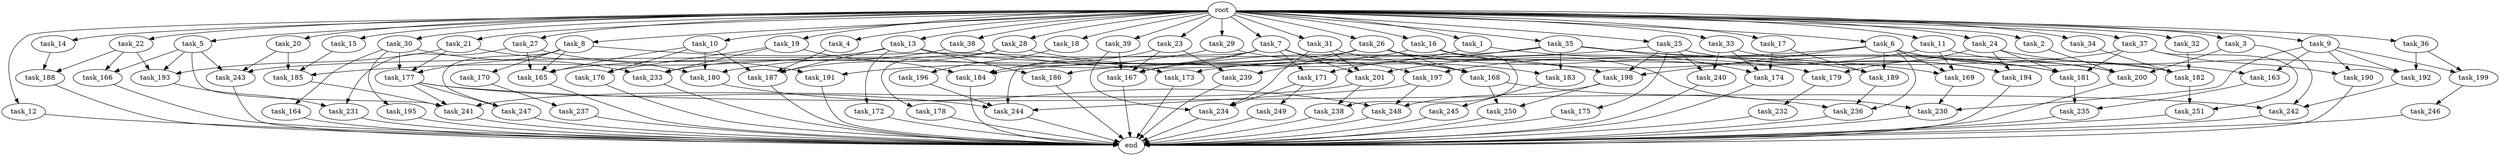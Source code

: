 digraph G {
  root [size="0.000000"];
  task_1 [size="10.240000"];
  task_2 [size="10.240000"];
  task_3 [size="10.240000"];
  task_4 [size="10.240000"];
  task_5 [size="10.240000"];
  task_6 [size="10.240000"];
  task_7 [size="10.240000"];
  task_8 [size="10.240000"];
  task_9 [size="10.240000"];
  task_10 [size="10.240000"];
  task_11 [size="10.240000"];
  task_12 [size="10.240000"];
  task_13 [size="10.240000"];
  task_14 [size="10.240000"];
  task_15 [size="10.240000"];
  task_16 [size="10.240000"];
  task_17 [size="10.240000"];
  task_18 [size="10.240000"];
  task_19 [size="10.240000"];
  task_20 [size="10.240000"];
  task_21 [size="10.240000"];
  task_22 [size="10.240000"];
  task_23 [size="10.240000"];
  task_24 [size="10.240000"];
  task_25 [size="10.240000"];
  task_26 [size="10.240000"];
  task_27 [size="10.240000"];
  task_28 [size="10.240000"];
  task_29 [size="10.240000"];
  task_30 [size="10.240000"];
  task_31 [size="10.240000"];
  task_32 [size="10.240000"];
  task_33 [size="10.240000"];
  task_34 [size="10.240000"];
  task_35 [size="10.240000"];
  task_36 [size="10.240000"];
  task_37 [size="10.240000"];
  task_38 [size="10.240000"];
  task_39 [size="10.240000"];
  task_163 [size="7301444403.200000"];
  task_164 [size="4209067950.080000"];
  task_165 [size="11854109736.960001"];
  task_166 [size="6270652252.160000"];
  task_167 [size="17867063951.360001"];
  task_168 [size="3693671874.560000"];
  task_169 [size="22505628631.040001"];
  task_170 [size="343597383.680000"];
  task_171 [size="14087492730.880001"];
  task_172 [size="6957847019.520000"];
  task_173 [size="8933531975.680000"];
  task_174 [size="19756849561.600002"];
  task_175 [size="5497558138.880000"];
  task_176 [size="14087492730.880001"];
  task_177 [size="13142599925.760000"];
  task_178 [size="773094113.280000"];
  task_179 [size="9105330667.520000"];
  task_180 [size="19327352832.000000"];
  task_181 [size="25512105738.240002"];
  task_182 [size="26371099197.440002"];
  task_183 [size="10737418240.000000"];
  task_184 [size="12369505812.480000"];
  task_185 [size="10393820856.320000"];
  task_186 [size="15547781611.520000"];
  task_187 [size="20529943674.880001"];
  task_188 [size="6270652252.160000"];
  task_189 [size="19756849561.600002"];
  task_190 [size="8933531975.680000"];
  task_191 [size="6270652252.160000"];
  task_192 [size="7645041786.880000"];
  task_193 [size="14860586844.160000"];
  task_194 [size="19413252177.920002"];
  task_195 [size="4209067950.080000"];
  task_196 [size="5497558138.880000"];
  task_197 [size="12455405158.400000"];
  task_198 [size="14602888806.400000"];
  task_199 [size="687194767.360000"];
  task_200 [size="15375982919.680000"];
  task_201 [size="13228499271.680000"];
  task_230 [size="3865470566.400000"];
  task_231 [size="2920577761.280000"];
  task_232 [size="1374389534.720000"];
  task_233 [size="11854109736.960001"];
  task_234 [size="6356551598.080000"];
  task_235 [size="3521873182.720000"];
  task_236 [size="9706626088.960001"];
  task_237 [size="3092376453.120000"];
  task_238 [size="2147483648.000000"];
  task_239 [size="7645041786.880000"];
  task_240 [size="12455405158.400000"];
  task_241 [size="11854109736.960001"];
  task_242 [size="5755256176.640000"];
  task_243 [size="14431090114.559999"];
  task_244 [size="18640158064.639999"];
  task_245 [size="2147483648.000000"];
  task_246 [size="343597383.680000"];
  task_247 [size="4552665333.760000"];
  task_248 [size="4638564679.680000"];
  task_249 [size="4209067950.080000"];
  task_250 [size="3521873182.720000"];
  task_251 [size="11682311045.120001"];
  end [size="0.000000"];

  root -> task_1 [size="1.000000"];
  root -> task_2 [size="1.000000"];
  root -> task_3 [size="1.000000"];
  root -> task_4 [size="1.000000"];
  root -> task_5 [size="1.000000"];
  root -> task_6 [size="1.000000"];
  root -> task_7 [size="1.000000"];
  root -> task_8 [size="1.000000"];
  root -> task_9 [size="1.000000"];
  root -> task_10 [size="1.000000"];
  root -> task_11 [size="1.000000"];
  root -> task_12 [size="1.000000"];
  root -> task_13 [size="1.000000"];
  root -> task_14 [size="1.000000"];
  root -> task_15 [size="1.000000"];
  root -> task_16 [size="1.000000"];
  root -> task_17 [size="1.000000"];
  root -> task_18 [size="1.000000"];
  root -> task_19 [size="1.000000"];
  root -> task_20 [size="1.000000"];
  root -> task_21 [size="1.000000"];
  root -> task_22 [size="1.000000"];
  root -> task_23 [size="1.000000"];
  root -> task_24 [size="1.000000"];
  root -> task_25 [size="1.000000"];
  root -> task_26 [size="1.000000"];
  root -> task_27 [size="1.000000"];
  root -> task_28 [size="1.000000"];
  root -> task_29 [size="1.000000"];
  root -> task_30 [size="1.000000"];
  root -> task_31 [size="1.000000"];
  root -> task_32 [size="1.000000"];
  root -> task_33 [size="1.000000"];
  root -> task_34 [size="1.000000"];
  root -> task_35 [size="1.000000"];
  root -> task_36 [size="1.000000"];
  root -> task_37 [size="1.000000"];
  root -> task_38 [size="1.000000"];
  root -> task_39 [size="1.000000"];
  task_1 -> task_186 [size="838860800.000000"];
  task_1 -> task_189 [size="838860800.000000"];
  task_2 -> task_200 [size="209715200.000000"];
  task_3 -> task_200 [size="75497472.000000"];
  task_3 -> task_242 [size="75497472.000000"];
  task_4 -> task_187 [size="411041792.000000"];
  task_5 -> task_166 [size="536870912.000000"];
  task_5 -> task_193 [size="536870912.000000"];
  task_5 -> task_241 [size="536870912.000000"];
  task_5 -> task_243 [size="536870912.000000"];
  task_6 -> task_163 [size="679477248.000000"];
  task_6 -> task_169 [size="679477248.000000"];
  task_6 -> task_189 [size="679477248.000000"];
  task_6 -> task_198 [size="679477248.000000"];
  task_6 -> task_200 [size="679477248.000000"];
  task_6 -> task_201 [size="679477248.000000"];
  task_6 -> task_236 [size="679477248.000000"];
  task_7 -> task_167 [size="536870912.000000"];
  task_7 -> task_171 [size="536870912.000000"];
  task_7 -> task_191 [size="536870912.000000"];
  task_7 -> task_197 [size="536870912.000000"];
  task_7 -> task_201 [size="536870912.000000"];
  task_7 -> task_244 [size="536870912.000000"];
  task_8 -> task_165 [size="33554432.000000"];
  task_8 -> task_170 [size="33554432.000000"];
  task_8 -> task_173 [size="33554432.000000"];
  task_8 -> task_177 [size="33554432.000000"];
  task_8 -> task_247 [size="33554432.000000"];
  task_9 -> task_163 [size="33554432.000000"];
  task_9 -> task_190 [size="33554432.000000"];
  task_9 -> task_192 [size="33554432.000000"];
  task_9 -> task_199 [size="33554432.000000"];
  task_9 -> task_230 [size="33554432.000000"];
  task_10 -> task_165 [size="838860800.000000"];
  task_10 -> task_176 [size="838860800.000000"];
  task_10 -> task_180 [size="838860800.000000"];
  task_10 -> task_187 [size="838860800.000000"];
  task_11 -> task_169 [size="679477248.000000"];
  task_11 -> task_182 [size="679477248.000000"];
  task_11 -> task_197 [size="679477248.000000"];
  task_12 -> end [size="1.000000"];
  task_13 -> task_172 [size="679477248.000000"];
  task_13 -> task_182 [size="679477248.000000"];
  task_13 -> task_185 [size="679477248.000000"];
  task_13 -> task_186 [size="679477248.000000"];
  task_13 -> task_187 [size="679477248.000000"];
  task_14 -> task_188 [size="536870912.000000"];
  task_15 -> task_185 [size="301989888.000000"];
  task_16 -> task_181 [size="134217728.000000"];
  task_16 -> task_184 [size="134217728.000000"];
  task_16 -> task_238 [size="134217728.000000"];
  task_17 -> task_174 [size="411041792.000000"];
  task_17 -> task_189 [size="411041792.000000"];
  task_18 -> task_196 [size="536870912.000000"];
  task_19 -> task_176 [size="536870912.000000"];
  task_19 -> task_184 [size="536870912.000000"];
  task_19 -> task_233 [size="536870912.000000"];
  task_20 -> task_185 [size="33554432.000000"];
  task_20 -> task_243 [size="33554432.000000"];
  task_21 -> task_177 [size="838860800.000000"];
  task_21 -> task_180 [size="838860800.000000"];
  task_21 -> task_193 [size="838860800.000000"];
  task_22 -> task_166 [size="75497472.000000"];
  task_22 -> task_188 [size="75497472.000000"];
  task_22 -> task_193 [size="75497472.000000"];
  task_23 -> task_167 [size="536870912.000000"];
  task_23 -> task_184 [size="536870912.000000"];
  task_23 -> task_239 [size="536870912.000000"];
  task_24 -> task_179 [size="679477248.000000"];
  task_24 -> task_181 [size="679477248.000000"];
  task_24 -> task_192 [size="679477248.000000"];
  task_24 -> task_194 [size="679477248.000000"];
  task_25 -> task_167 [size="536870912.000000"];
  task_25 -> task_175 [size="536870912.000000"];
  task_25 -> task_194 [size="536870912.000000"];
  task_25 -> task_198 [size="536870912.000000"];
  task_25 -> task_200 [size="536870912.000000"];
  task_25 -> task_240 [size="536870912.000000"];
  task_26 -> task_165 [size="209715200.000000"];
  task_26 -> task_168 [size="209715200.000000"];
  task_26 -> task_179 [size="209715200.000000"];
  task_26 -> task_230 [size="209715200.000000"];
  task_26 -> task_239 [size="209715200.000000"];
  task_27 -> task_165 [size="75497472.000000"];
  task_27 -> task_191 [size="75497472.000000"];
  task_27 -> task_231 [size="75497472.000000"];
  task_28 -> task_168 [size="75497472.000000"];
  task_28 -> task_178 [size="75497472.000000"];
  task_28 -> task_187 [size="75497472.000000"];
  task_29 -> task_180 [size="209715200.000000"];
  task_29 -> task_183 [size="209715200.000000"];
  task_30 -> task_164 [size="411041792.000000"];
  task_30 -> task_177 [size="411041792.000000"];
  task_30 -> task_195 [size="411041792.000000"];
  task_30 -> task_233 [size="411041792.000000"];
  task_31 -> task_168 [size="75497472.000000"];
  task_31 -> task_201 [size="75497472.000000"];
  task_31 -> task_234 [size="75497472.000000"];
  task_32 -> task_182 [size="679477248.000000"];
  task_33 -> task_174 [size="679477248.000000"];
  task_33 -> task_194 [size="679477248.000000"];
  task_33 -> task_240 [size="679477248.000000"];
  task_34 -> task_182 [size="536870912.000000"];
  task_35 -> task_169 [size="838860800.000000"];
  task_35 -> task_171 [size="838860800.000000"];
  task_35 -> task_174 [size="838860800.000000"];
  task_35 -> task_181 [size="838860800.000000"];
  task_35 -> task_183 [size="838860800.000000"];
  task_35 -> task_243 [size="838860800.000000"];
  task_36 -> task_192 [size="33554432.000000"];
  task_36 -> task_199 [size="33554432.000000"];
  task_37 -> task_173 [size="838860800.000000"];
  task_37 -> task_181 [size="838860800.000000"];
  task_37 -> task_190 [size="838860800.000000"];
  task_37 -> task_251 [size="838860800.000000"];
  task_38 -> task_198 [size="209715200.000000"];
  task_38 -> task_233 [size="209715200.000000"];
  task_39 -> task_167 [size="134217728.000000"];
  task_39 -> task_234 [size="134217728.000000"];
  task_163 -> task_235 [size="134217728.000000"];
  task_164 -> end [size="1.000000"];
  task_165 -> end [size="1.000000"];
  task_166 -> end [size="1.000000"];
  task_167 -> end [size="1.000000"];
  task_168 -> task_236 [size="134217728.000000"];
  task_168 -> task_250 [size="134217728.000000"];
  task_169 -> task_230 [size="134217728.000000"];
  task_170 -> task_237 [size="301989888.000000"];
  task_171 -> task_234 [size="411041792.000000"];
  task_171 -> task_249 [size="411041792.000000"];
  task_172 -> end [size="1.000000"];
  task_173 -> end [size="1.000000"];
  task_174 -> end [size="1.000000"];
  task_175 -> end [size="1.000000"];
  task_176 -> end [size="1.000000"];
  task_177 -> task_241 [size="411041792.000000"];
  task_177 -> task_242 [size="411041792.000000"];
  task_177 -> task_244 [size="411041792.000000"];
  task_177 -> task_247 [size="411041792.000000"];
  task_178 -> end [size="1.000000"];
  task_179 -> task_232 [size="134217728.000000"];
  task_180 -> task_248 [size="209715200.000000"];
  task_181 -> task_235 [size="209715200.000000"];
  task_182 -> task_251 [size="301989888.000000"];
  task_183 -> task_245 [size="209715200.000000"];
  task_184 -> end [size="1.000000"];
  task_185 -> task_241 [size="134217728.000000"];
  task_186 -> end [size="1.000000"];
  task_187 -> end [size="1.000000"];
  task_188 -> end [size="1.000000"];
  task_189 -> task_236 [size="134217728.000000"];
  task_190 -> end [size="1.000000"];
  task_191 -> end [size="1.000000"];
  task_192 -> task_242 [size="75497472.000000"];
  task_193 -> task_231 [size="209715200.000000"];
  task_194 -> end [size="1.000000"];
  task_195 -> end [size="1.000000"];
  task_196 -> task_244 [size="838860800.000000"];
  task_197 -> task_244 [size="33554432.000000"];
  task_197 -> task_248 [size="33554432.000000"];
  task_198 -> task_248 [size="209715200.000000"];
  task_198 -> task_250 [size="209715200.000000"];
  task_199 -> task_246 [size="33554432.000000"];
  task_200 -> end [size="1.000000"];
  task_201 -> task_238 [size="75497472.000000"];
  task_201 -> task_241 [size="75497472.000000"];
  task_230 -> end [size="1.000000"];
  task_231 -> end [size="1.000000"];
  task_232 -> end [size="1.000000"];
  task_233 -> end [size="1.000000"];
  task_234 -> end [size="1.000000"];
  task_235 -> end [size="1.000000"];
  task_236 -> end [size="1.000000"];
  task_237 -> end [size="1.000000"];
  task_238 -> end [size="1.000000"];
  task_239 -> end [size="1.000000"];
  task_240 -> end [size="1.000000"];
  task_241 -> end [size="1.000000"];
  task_242 -> end [size="1.000000"];
  task_243 -> end [size="1.000000"];
  task_244 -> end [size="1.000000"];
  task_245 -> end [size="1.000000"];
  task_246 -> end [size="1.000000"];
  task_247 -> end [size="1.000000"];
  task_248 -> end [size="1.000000"];
  task_249 -> end [size="1.000000"];
  task_250 -> end [size="1.000000"];
  task_251 -> end [size="1.000000"];
}
